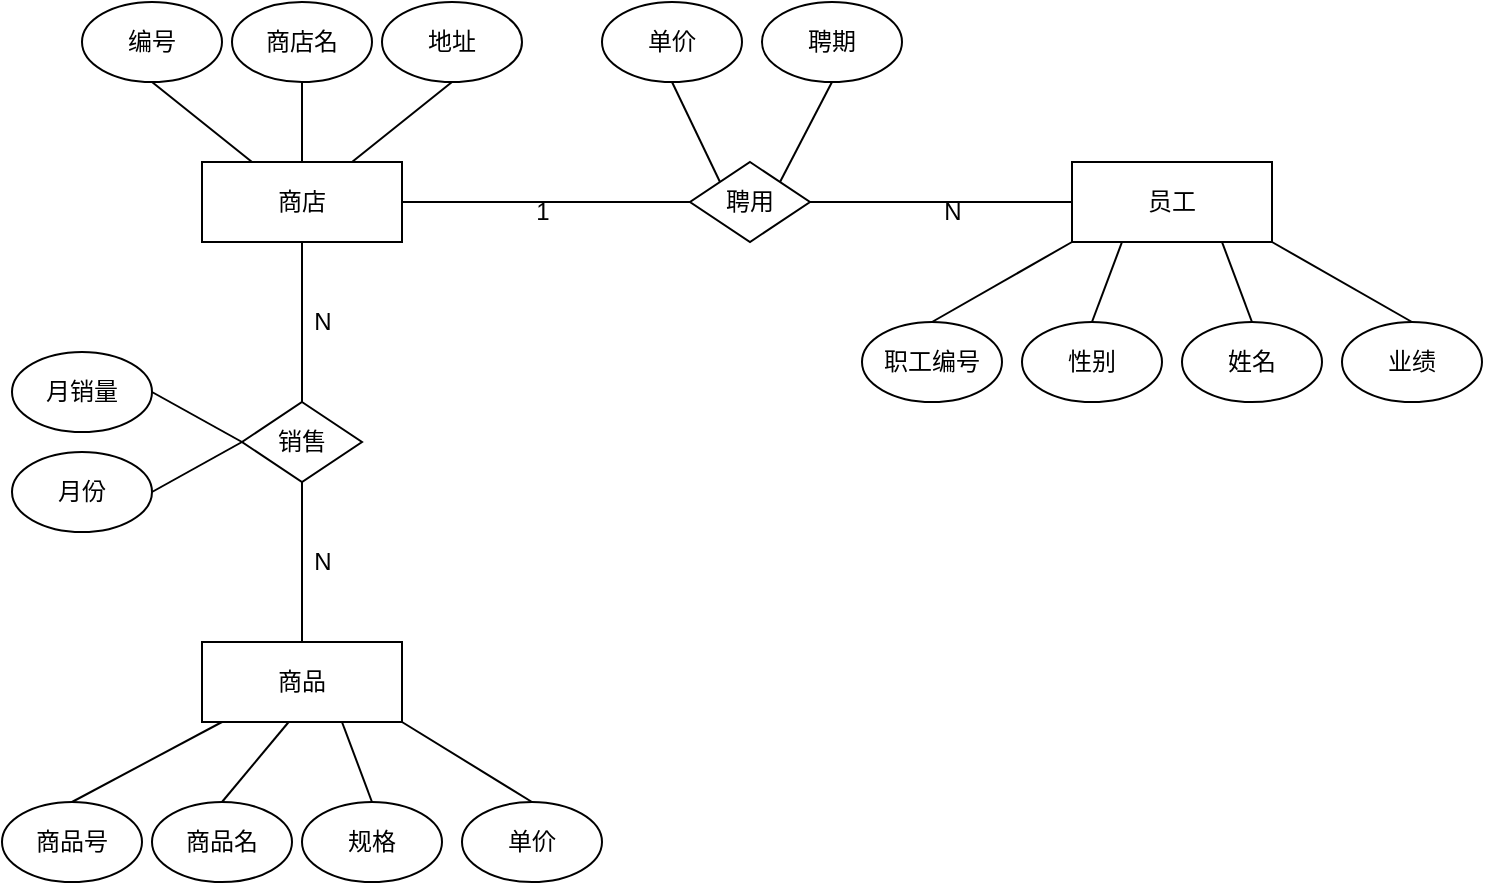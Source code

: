 <mxfile version="20.3.2" type="github">
  <diagram id="mG8SGpfc_VIoqgPiWiS-" name="第 1 页">
    <mxGraphModel dx="1252" dy="648" grid="1" gridSize="10" guides="1" tooltips="1" connect="1" arrows="1" fold="1" page="1" pageScale="1" pageWidth="827" pageHeight="1169" math="0" shadow="0">
      <root>
        <mxCell id="0" />
        <mxCell id="1" parent="0" />
        <mxCell id="iy_AYJKmGltMNd0c5qRB-2" value="商店" style="rounded=0;whiteSpace=wrap;html=1;" vertex="1" parent="1">
          <mxGeometry x="110" y="160" width="100" height="40" as="geometry" />
        </mxCell>
        <mxCell id="iy_AYJKmGltMNd0c5qRB-4" value="编号" style="ellipse;whiteSpace=wrap;html=1;" vertex="1" parent="1">
          <mxGeometry x="50" y="80" width="70" height="40" as="geometry" />
        </mxCell>
        <mxCell id="iy_AYJKmGltMNd0c5qRB-6" value="商店名" style="ellipse;whiteSpace=wrap;html=1;" vertex="1" parent="1">
          <mxGeometry x="125" y="80" width="70" height="40" as="geometry" />
        </mxCell>
        <mxCell id="iy_AYJKmGltMNd0c5qRB-7" value="地址" style="ellipse;whiteSpace=wrap;html=1;" vertex="1" parent="1">
          <mxGeometry x="200" y="80" width="70" height="40" as="geometry" />
        </mxCell>
        <mxCell id="iy_AYJKmGltMNd0c5qRB-8" value="职工编号" style="ellipse;whiteSpace=wrap;html=1;" vertex="1" parent="1">
          <mxGeometry x="440" y="240" width="70" height="40" as="geometry" />
        </mxCell>
        <mxCell id="iy_AYJKmGltMNd0c5qRB-9" value="单价" style="ellipse;whiteSpace=wrap;html=1;" vertex="1" parent="1">
          <mxGeometry x="240" y="480" width="70" height="40" as="geometry" />
        </mxCell>
        <mxCell id="iy_AYJKmGltMNd0c5qRB-10" value="商品名" style="ellipse;whiteSpace=wrap;html=1;" vertex="1" parent="1">
          <mxGeometry x="85" y="480" width="70" height="40" as="geometry" />
        </mxCell>
        <mxCell id="iy_AYJKmGltMNd0c5qRB-11" value="商品号" style="ellipse;whiteSpace=wrap;html=1;" vertex="1" parent="1">
          <mxGeometry x="10" y="480" width="70" height="40" as="geometry" />
        </mxCell>
        <mxCell id="iy_AYJKmGltMNd0c5qRB-12" value="规格" style="ellipse;whiteSpace=wrap;html=1;" vertex="1" parent="1">
          <mxGeometry x="160" y="480" width="70" height="40" as="geometry" />
        </mxCell>
        <mxCell id="iy_AYJKmGltMNd0c5qRB-13" value="商品" style="rounded=0;whiteSpace=wrap;html=1;" vertex="1" parent="1">
          <mxGeometry x="110" y="400" width="100" height="40" as="geometry" />
        </mxCell>
        <mxCell id="iy_AYJKmGltMNd0c5qRB-14" value="员工" style="rounded=0;whiteSpace=wrap;html=1;" vertex="1" parent="1">
          <mxGeometry x="545" y="160" width="100" height="40" as="geometry" />
        </mxCell>
        <mxCell id="iy_AYJKmGltMNd0c5qRB-16" value="业绩" style="ellipse;whiteSpace=wrap;html=1;" vertex="1" parent="1">
          <mxGeometry x="680" y="240" width="70" height="40" as="geometry" />
        </mxCell>
        <mxCell id="iy_AYJKmGltMNd0c5qRB-17" value="性别" style="ellipse;whiteSpace=wrap;html=1;" vertex="1" parent="1">
          <mxGeometry x="520" y="240" width="70" height="40" as="geometry" />
        </mxCell>
        <mxCell id="iy_AYJKmGltMNd0c5qRB-18" value="姓名" style="ellipse;whiteSpace=wrap;html=1;" vertex="1" parent="1">
          <mxGeometry x="600" y="240" width="70" height="40" as="geometry" />
        </mxCell>
        <mxCell id="iy_AYJKmGltMNd0c5qRB-21" value="销售" style="rhombus;whiteSpace=wrap;html=1;" vertex="1" parent="1">
          <mxGeometry x="130" y="280" width="60" height="40" as="geometry" />
        </mxCell>
        <mxCell id="iy_AYJKmGltMNd0c5qRB-22" value="" style="endArrow=none;html=1;rounded=0;entryX=0.5;entryY=1;entryDx=0;entryDy=0;exitX=0.5;exitY=0;exitDx=0;exitDy=0;" edge="1" parent="1" source="iy_AYJKmGltMNd0c5qRB-21" target="iy_AYJKmGltMNd0c5qRB-2">
          <mxGeometry width="50" height="50" relative="1" as="geometry">
            <mxPoint x="290" y="340" as="sourcePoint" />
            <mxPoint x="160" y="220.0" as="targetPoint" />
          </mxGeometry>
        </mxCell>
        <mxCell id="iy_AYJKmGltMNd0c5qRB-23" value="" style="endArrow=none;html=1;rounded=0;entryX=0.5;entryY=1;entryDx=0;entryDy=0;exitX=0.5;exitY=0;exitDx=0;exitDy=0;" edge="1" parent="1" source="iy_AYJKmGltMNd0c5qRB-13" target="iy_AYJKmGltMNd0c5qRB-21">
          <mxGeometry width="50" height="50" relative="1" as="geometry">
            <mxPoint x="390" y="400" as="sourcePoint" />
            <mxPoint x="440" y="350" as="targetPoint" />
          </mxGeometry>
        </mxCell>
        <mxCell id="iy_AYJKmGltMNd0c5qRB-24" value="月销量" style="ellipse;whiteSpace=wrap;html=1;" vertex="1" parent="1">
          <mxGeometry x="15" y="255" width="70" height="40" as="geometry" />
        </mxCell>
        <mxCell id="iy_AYJKmGltMNd0c5qRB-25" value="" style="endArrow=none;html=1;rounded=0;exitX=1;exitY=0.5;exitDx=0;exitDy=0;entryX=0;entryY=0.5;entryDx=0;entryDy=0;" edge="1" parent="1" source="iy_AYJKmGltMNd0c5qRB-24" target="iy_AYJKmGltMNd0c5qRB-21">
          <mxGeometry width="50" height="50" relative="1" as="geometry">
            <mxPoint x="80" y="360" as="sourcePoint" />
            <mxPoint x="130" y="310" as="targetPoint" />
          </mxGeometry>
        </mxCell>
        <mxCell id="iy_AYJKmGltMNd0c5qRB-26" value="月份" style="ellipse;whiteSpace=wrap;html=1;" vertex="1" parent="1">
          <mxGeometry x="15" y="305" width="70" height="40" as="geometry" />
        </mxCell>
        <mxCell id="iy_AYJKmGltMNd0c5qRB-27" value="" style="endArrow=none;html=1;rounded=0;entryX=0;entryY=0.5;entryDx=0;entryDy=0;exitX=1;exitY=0.5;exitDx=0;exitDy=0;" edge="1" parent="1" source="iy_AYJKmGltMNd0c5qRB-26" target="iy_AYJKmGltMNd0c5qRB-21">
          <mxGeometry width="50" height="50" relative="1" as="geometry">
            <mxPoint x="90" y="400" as="sourcePoint" />
            <mxPoint x="140" y="350" as="targetPoint" />
          </mxGeometry>
        </mxCell>
        <mxCell id="iy_AYJKmGltMNd0c5qRB-28" value="" style="endArrow=none;html=1;rounded=0;exitX=0.5;exitY=0;exitDx=0;exitDy=0;entryX=0;entryY=1;entryDx=0;entryDy=0;" edge="1" parent="1" source="iy_AYJKmGltMNd0c5qRB-11">
          <mxGeometry width="50" height="50" relative="1" as="geometry">
            <mxPoint x="35" y="430" as="sourcePoint" />
            <mxPoint x="120" y="440" as="targetPoint" />
          </mxGeometry>
        </mxCell>
        <mxCell id="iy_AYJKmGltMNd0c5qRB-29" value="" style="endArrow=none;html=1;rounded=0;exitX=0.5;exitY=0;exitDx=0;exitDy=0;" edge="1" parent="1" source="iy_AYJKmGltMNd0c5qRB-10">
          <mxGeometry width="50" height="50" relative="1" as="geometry">
            <mxPoint x="155" y="460" as="sourcePoint" />
            <mxPoint x="153.333" y="440" as="targetPoint" />
          </mxGeometry>
        </mxCell>
        <mxCell id="iy_AYJKmGltMNd0c5qRB-30" value="" style="endArrow=none;html=1;rounded=0;exitX=0.5;exitY=0;exitDx=0;exitDy=0;entryX=0.6;entryY=1;entryDx=0;entryDy=0;entryPerimeter=0;" edge="1" parent="1" source="iy_AYJKmGltMNd0c5qRB-12">
          <mxGeometry width="50" height="50" relative="1" as="geometry">
            <mxPoint x="260" y="450" as="sourcePoint" />
            <mxPoint x="180" y="440" as="targetPoint" />
          </mxGeometry>
        </mxCell>
        <mxCell id="iy_AYJKmGltMNd0c5qRB-31" value="" style="endArrow=none;html=1;rounded=0;entryX=0.5;entryY=1;entryDx=0;entryDy=0;exitX=0.75;exitY=0;exitDx=0;exitDy=0;" edge="1" parent="1" source="iy_AYJKmGltMNd0c5qRB-2" target="iy_AYJKmGltMNd0c5qRB-7">
          <mxGeometry width="50" height="50" relative="1" as="geometry">
            <mxPoint x="220" y="190" as="sourcePoint" />
            <mxPoint x="270" y="140" as="targetPoint" />
          </mxGeometry>
        </mxCell>
        <mxCell id="iy_AYJKmGltMNd0c5qRB-32" value="" style="endArrow=none;html=1;rounded=0;entryX=0.5;entryY=1;entryDx=0;entryDy=0;exitX=0.25;exitY=0;exitDx=0;exitDy=0;" edge="1" parent="1" source="iy_AYJKmGltMNd0c5qRB-2" target="iy_AYJKmGltMNd0c5qRB-4">
          <mxGeometry width="50" height="50" relative="1" as="geometry">
            <mxPoint x="15" y="190" as="sourcePoint" />
            <mxPoint x="65" y="140" as="targetPoint" />
          </mxGeometry>
        </mxCell>
        <mxCell id="iy_AYJKmGltMNd0c5qRB-33" value="" style="endArrow=none;html=1;rounded=0;entryX=0.5;entryY=1;entryDx=0;entryDy=0;exitX=0.5;exitY=0;exitDx=0;exitDy=0;" edge="1" parent="1" source="iy_AYJKmGltMNd0c5qRB-2" target="iy_AYJKmGltMNd0c5qRB-6">
          <mxGeometry width="50" height="50" relative="1" as="geometry">
            <mxPoint x="230" y="210" as="sourcePoint" />
            <mxPoint x="280" y="160" as="targetPoint" />
          </mxGeometry>
        </mxCell>
        <mxCell id="iy_AYJKmGltMNd0c5qRB-36" value="" style="endArrow=none;html=1;rounded=0;exitX=0.5;exitY=0;exitDx=0;exitDy=0;entryX=1;entryY=1;entryDx=0;entryDy=0;" edge="1" parent="1" source="iy_AYJKmGltMNd0c5qRB-9" target="iy_AYJKmGltMNd0c5qRB-13">
          <mxGeometry width="50" height="50" relative="1" as="geometry">
            <mxPoint x="280" y="440" as="sourcePoint" />
            <mxPoint x="220" y="440" as="targetPoint" />
          </mxGeometry>
        </mxCell>
        <mxCell id="iy_AYJKmGltMNd0c5qRB-38" value="" style="endArrow=none;html=1;rounded=0;exitX=0.5;exitY=0;exitDx=0;exitDy=0;entryX=0.25;entryY=1;entryDx=0;entryDy=0;" edge="1" parent="1" source="iy_AYJKmGltMNd0c5qRB-17" target="iy_AYJKmGltMNd0c5qRB-14">
          <mxGeometry width="50" height="50" relative="1" as="geometry">
            <mxPoint x="565" y="225" as="sourcePoint" />
            <mxPoint x="570" y="220" as="targetPoint" />
          </mxGeometry>
        </mxCell>
        <mxCell id="iy_AYJKmGltMNd0c5qRB-39" value="" style="endArrow=none;html=1;rounded=0;exitX=0.5;exitY=0;exitDx=0;exitDy=0;entryX=0.75;entryY=1;entryDx=0;entryDy=0;" edge="1" parent="1" source="iy_AYJKmGltMNd0c5qRB-18" target="iy_AYJKmGltMNd0c5qRB-14">
          <mxGeometry width="50" height="50" relative="1" as="geometry">
            <mxPoint x="570" y="340" as="sourcePoint" />
            <mxPoint x="625" y="210" as="targetPoint" />
          </mxGeometry>
        </mxCell>
        <mxCell id="iy_AYJKmGltMNd0c5qRB-40" value="" style="endArrow=none;html=1;rounded=0;exitX=0.5;exitY=0;exitDx=0;exitDy=0;entryX=1;entryY=1;entryDx=0;entryDy=0;" edge="1" parent="1" source="iy_AYJKmGltMNd0c5qRB-16" target="iy_AYJKmGltMNd0c5qRB-14">
          <mxGeometry width="50" height="50" relative="1" as="geometry">
            <mxPoint x="725" y="210" as="sourcePoint" />
            <mxPoint x="775" y="160" as="targetPoint" />
          </mxGeometry>
        </mxCell>
        <mxCell id="iy_AYJKmGltMNd0c5qRB-41" value="" style="endArrow=none;html=1;rounded=0;exitX=0.5;exitY=0;exitDx=0;exitDy=0;entryX=0;entryY=1;entryDx=0;entryDy=0;" edge="1" parent="1" source="iy_AYJKmGltMNd0c5qRB-8" target="iy_AYJKmGltMNd0c5qRB-14">
          <mxGeometry width="50" height="50" relative="1" as="geometry">
            <mxPoint x="495" y="220" as="sourcePoint" />
            <mxPoint x="545" y="170" as="targetPoint" />
          </mxGeometry>
        </mxCell>
        <mxCell id="iy_AYJKmGltMNd0c5qRB-42" value="聘用" style="rhombus;whiteSpace=wrap;html=1;" vertex="1" parent="1">
          <mxGeometry x="354" y="160" width="60" height="40" as="geometry" />
        </mxCell>
        <mxCell id="iy_AYJKmGltMNd0c5qRB-44" value="N" style="text;html=1;align=center;verticalAlign=middle;resizable=0;points=[];autosize=1;strokeColor=none;fillColor=none;" vertex="1" parent="1">
          <mxGeometry x="155" y="225" width="30" height="30" as="geometry" />
        </mxCell>
        <mxCell id="iy_AYJKmGltMNd0c5qRB-45" value="N" style="text;html=1;align=center;verticalAlign=middle;resizable=0;points=[];autosize=1;strokeColor=none;fillColor=none;" vertex="1" parent="1">
          <mxGeometry x="155" y="345" width="30" height="30" as="geometry" />
        </mxCell>
        <mxCell id="iy_AYJKmGltMNd0c5qRB-46" value="" style="endArrow=none;html=1;rounded=0;exitX=1;exitY=0.5;exitDx=0;exitDy=0;entryX=0;entryY=0.5;entryDx=0;entryDy=0;" edge="1" parent="1" source="iy_AYJKmGltMNd0c5qRB-2" target="iy_AYJKmGltMNd0c5qRB-42">
          <mxGeometry width="50" height="50" relative="1" as="geometry">
            <mxPoint x="310" y="240" as="sourcePoint" />
            <mxPoint x="360" y="190" as="targetPoint" />
          </mxGeometry>
        </mxCell>
        <mxCell id="iy_AYJKmGltMNd0c5qRB-47" value="1" style="text;html=1;align=center;verticalAlign=middle;resizable=0;points=[];autosize=1;strokeColor=none;fillColor=none;" vertex="1" parent="1">
          <mxGeometry x="265" y="170" width="30" height="30" as="geometry" />
        </mxCell>
        <mxCell id="iy_AYJKmGltMNd0c5qRB-48" value="" style="endArrow=none;html=1;rounded=0;entryX=1;entryY=0.5;entryDx=0;entryDy=0;exitX=0;exitY=0.5;exitDx=0;exitDy=0;" edge="1" parent="1" source="iy_AYJKmGltMNd0c5qRB-14" target="iy_AYJKmGltMNd0c5qRB-42">
          <mxGeometry width="50" height="50" relative="1" as="geometry">
            <mxPoint x="410" y="330" as="sourcePoint" />
            <mxPoint x="460" y="280" as="targetPoint" />
          </mxGeometry>
        </mxCell>
        <mxCell id="iy_AYJKmGltMNd0c5qRB-49" value="N" style="text;html=1;align=center;verticalAlign=middle;resizable=0;points=[];autosize=1;strokeColor=none;fillColor=none;" vertex="1" parent="1">
          <mxGeometry x="470" y="170" width="30" height="30" as="geometry" />
        </mxCell>
        <mxCell id="iy_AYJKmGltMNd0c5qRB-50" value="单价" style="ellipse;whiteSpace=wrap;html=1;" vertex="1" parent="1">
          <mxGeometry x="310" y="80" width="70" height="40" as="geometry" />
        </mxCell>
        <mxCell id="iy_AYJKmGltMNd0c5qRB-51" value="聘期" style="ellipse;whiteSpace=wrap;html=1;" vertex="1" parent="1">
          <mxGeometry x="390" y="80" width="70" height="40" as="geometry" />
        </mxCell>
        <mxCell id="iy_AYJKmGltMNd0c5qRB-52" value="" style="endArrow=none;html=1;rounded=0;exitX=0;exitY=0;exitDx=0;exitDy=0;entryX=0.5;entryY=1;entryDx=0;entryDy=0;" edge="1" parent="1" source="iy_AYJKmGltMNd0c5qRB-42" target="iy_AYJKmGltMNd0c5qRB-50">
          <mxGeometry width="50" height="50" relative="1" as="geometry">
            <mxPoint x="460" y="150" as="sourcePoint" />
            <mxPoint x="510" y="100" as="targetPoint" />
          </mxGeometry>
        </mxCell>
        <mxCell id="iy_AYJKmGltMNd0c5qRB-53" value="" style="endArrow=none;html=1;rounded=0;exitX=1;exitY=0;exitDx=0;exitDy=0;entryX=0.5;entryY=1;entryDx=0;entryDy=0;" edge="1" parent="1" source="iy_AYJKmGltMNd0c5qRB-42" target="iy_AYJKmGltMNd0c5qRB-51">
          <mxGeometry width="50" height="50" relative="1" as="geometry">
            <mxPoint x="480" y="160" as="sourcePoint" />
            <mxPoint x="530" y="110" as="targetPoint" />
          </mxGeometry>
        </mxCell>
      </root>
    </mxGraphModel>
  </diagram>
</mxfile>
